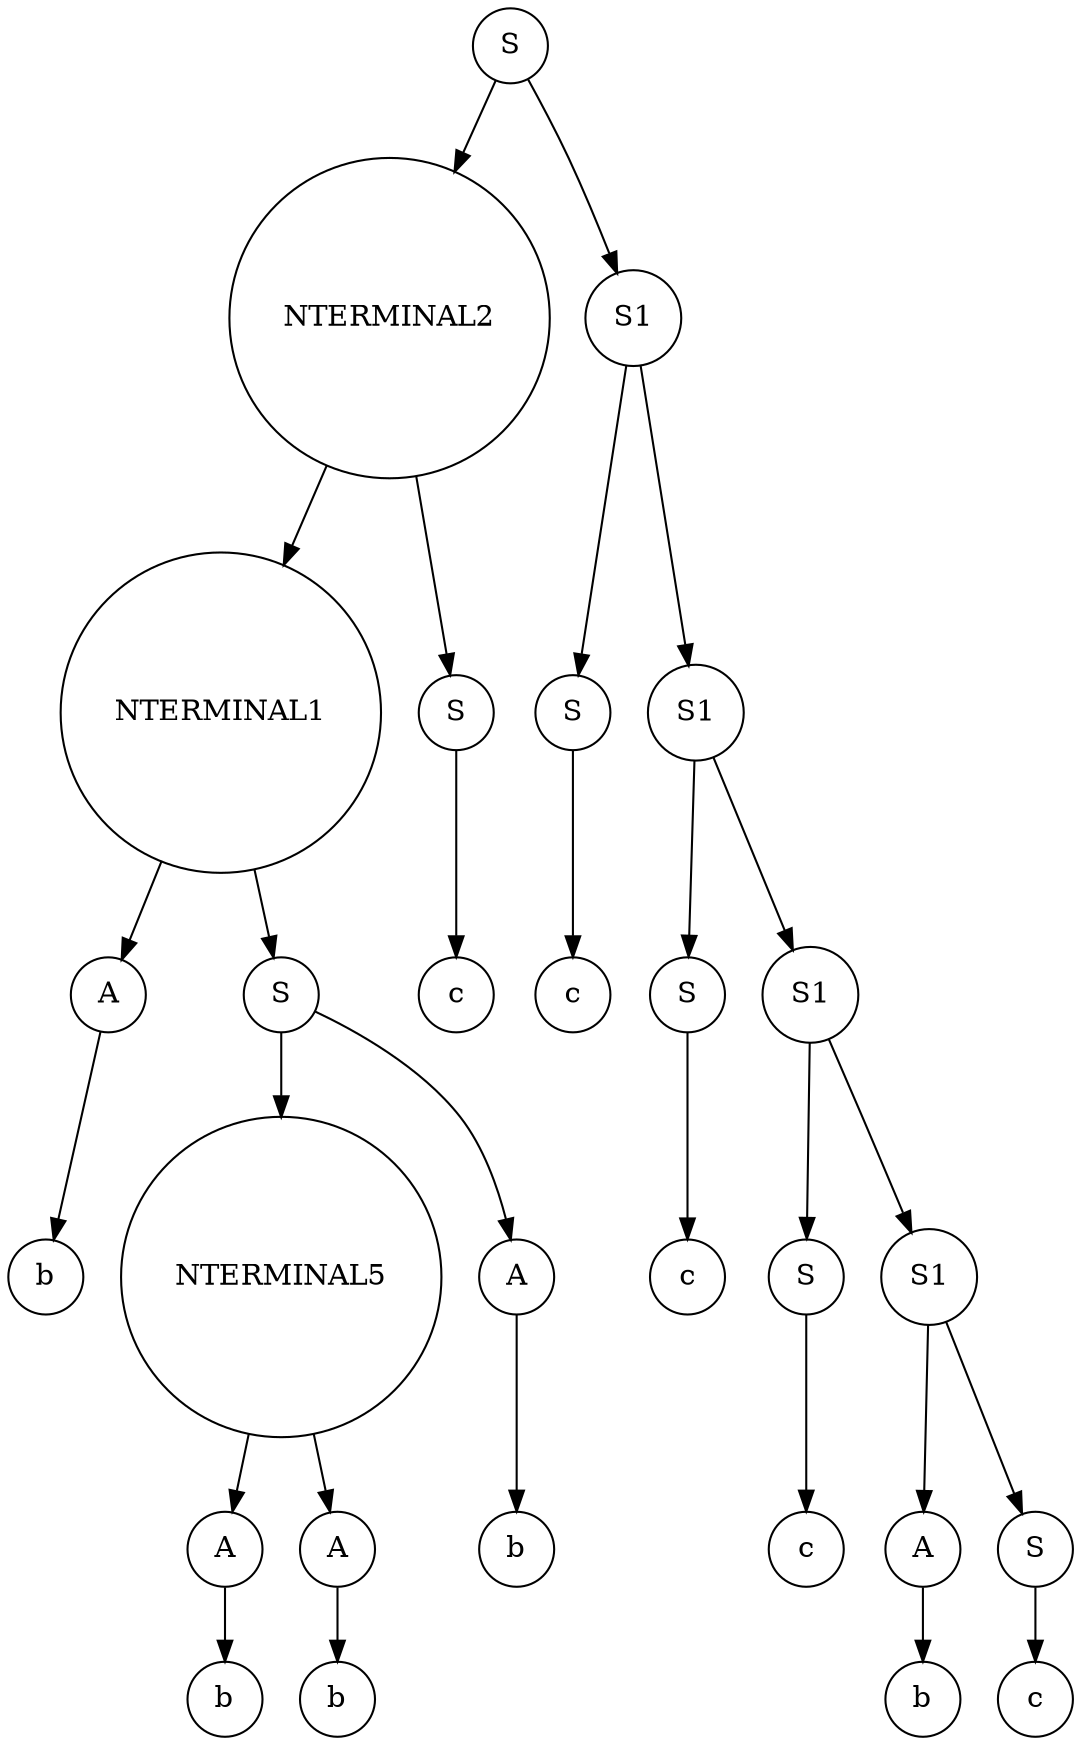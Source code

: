 digraph AFD{
node [shape=circle];
rankdir=UD;
S [shape=circle] [label="S"];
NTERMINAL2 [shape=circle] [label="NTERMINAL2"];
NTERMINAL1 [shape=circle] [label="NTERMINAL1"];
A [shape=circle] [label="A"];
b [shape=circle] [label="b"];
S_2 [shape=circle] [label="S"];
NTERMINAL5 [shape=circle] [label="NTERMINAL5"];
A_2 [shape=circle] [label="A"];
b_2 [shape=circle] [label="b"];
A_3 [shape=circle] [label="A"];
b_3 [shape=circle] [label="b"];
A_4 [shape=circle] [label="A"];
b_4 [shape=circle] [label="b"];
S_3 [shape=circle] [label="S"];
c [shape=circle] [label="c"];
S1 [shape=circle] [label="S1"];
S_4 [shape=circle] [label="S"];
c_2 [shape=circle] [label="c"];
S1_2 [shape=circle] [label="S1"];
S_5 [shape=circle] [label="S"];
c_3 [shape=circle] [label="c"];
S1_3 [shape=circle] [label="S1"];
S_6 [shape=circle] [label="S"];
c_4 [shape=circle] [label="c"];
S1_4 [shape=circle] [label="S1"];
A_5 [shape=circle] [label="A"];
b_5 [shape=circle] [label="b"];
S_7 [shape=circle] [label="S"];
c_5 [shape=circle] [label="c"];
S->NTERMINAL2;
NTERMINAL2->NTERMINAL1;
NTERMINAL1->A;
A->b;
NTERMINAL1->S_2;
S_2->NTERMINAL5;
NTERMINAL5->A_2;
A_2->b_2;
NTERMINAL5->A_3;
A_3->b_3;
S_2->A_4;
A_4->b_4;
NTERMINAL2->S_3;
S_3->c;
S->S1;
S1->S_4;
S_4->c_2;
S1->S1_2;
S1_2->S_5;
S_5->c_3;
S1_2->S1_3;
S1_3->S_6;
S_6->c_4;
S1_3->S1_4;
S1_4->A_5;
A_5->b_5;
S1_4->S_7;
S_7->c_5;
}
